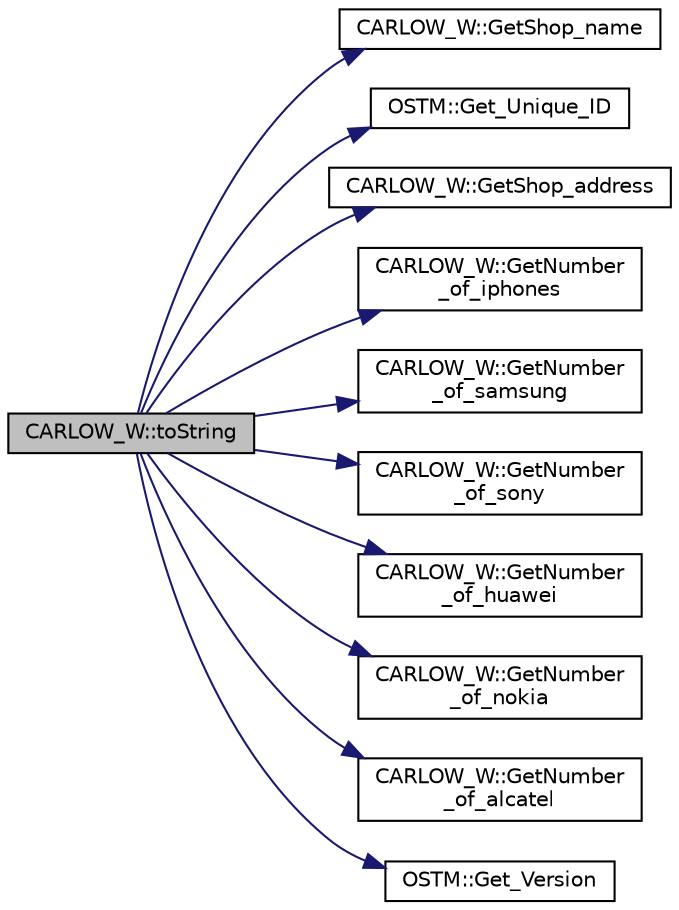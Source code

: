 digraph "CARLOW_W::toString"
{
  edge [fontname="Helvetica",fontsize="10",labelfontname="Helvetica",labelfontsize="10"];
  node [fontname="Helvetica",fontsize="10",shape=record];
  rankdir="LR";
  Node1 [label="CARLOW_W::toString",height=0.2,width=0.4,color="black", fillcolor="grey75", style="filled", fontcolor="black"];
  Node1 -> Node2 [color="midnightblue",fontsize="10",style="solid",fontname="Helvetica"];
  Node2 [label="CARLOW_W::GetShop_name",height=0.2,width=0.4,color="black", fillcolor="white", style="filled",URL="$class_c_a_r_l_o_w___w.html#a68235a63964645c525620053a33de863"];
  Node1 -> Node3 [color="midnightblue",fontsize="10",style="solid",fontname="Helvetica"];
  Node3 [label="OSTM::Get_Unique_ID",height=0.2,width=0.4,color="black", fillcolor="white", style="filled",URL="$class_o_s_t_m.html#a5a01a8b98d16b1d1904ecf9356e7b71d",tooltip="getter for unique id "];
  Node1 -> Node4 [color="midnightblue",fontsize="10",style="solid",fontname="Helvetica"];
  Node4 [label="CARLOW_W::GetShop_address",height=0.2,width=0.4,color="black", fillcolor="white", style="filled",URL="$class_c_a_r_l_o_w___w.html#af48a2f69706be684115758820ce79ddd"];
  Node1 -> Node5 [color="midnightblue",fontsize="10",style="solid",fontname="Helvetica"];
  Node5 [label="CARLOW_W::GetNumber\l_of_iphones",height=0.2,width=0.4,color="black", fillcolor="white", style="filled",URL="$class_c_a_r_l_o_w___w.html#a50395c707116ea1176743ed98c6b1f76"];
  Node1 -> Node6 [color="midnightblue",fontsize="10",style="solid",fontname="Helvetica"];
  Node6 [label="CARLOW_W::GetNumber\l_of_samsung",height=0.2,width=0.4,color="black", fillcolor="white", style="filled",URL="$class_c_a_r_l_o_w___w.html#aecc697b6d017d88f2bdbe3cea2bf3496"];
  Node1 -> Node7 [color="midnightblue",fontsize="10",style="solid",fontname="Helvetica"];
  Node7 [label="CARLOW_W::GetNumber\l_of_sony",height=0.2,width=0.4,color="black", fillcolor="white", style="filled",URL="$class_c_a_r_l_o_w___w.html#a6d31219dac9b4d8842e14b7414ed286e"];
  Node1 -> Node8 [color="midnightblue",fontsize="10",style="solid",fontname="Helvetica"];
  Node8 [label="CARLOW_W::GetNumber\l_of_huawei",height=0.2,width=0.4,color="black", fillcolor="white", style="filled",URL="$class_c_a_r_l_o_w___w.html#aea38b51a44cda35a01beb7d45fa7a2a4"];
  Node1 -> Node9 [color="midnightblue",fontsize="10",style="solid",fontname="Helvetica"];
  Node9 [label="CARLOW_W::GetNumber\l_of_nokia",height=0.2,width=0.4,color="black", fillcolor="white", style="filled",URL="$class_c_a_r_l_o_w___w.html#a4e3a644ee69bc4bc4ab3feac1493192b"];
  Node1 -> Node10 [color="midnightblue",fontsize="10",style="solid",fontname="Helvetica"];
  Node10 [label="CARLOW_W::GetNumber\l_of_alcatel",height=0.2,width=0.4,color="black", fillcolor="white", style="filled",URL="$class_c_a_r_l_o_w___w.html#ae7ab8852e5eeff1c2cd397126fbac0e7"];
  Node1 -> Node11 [color="midnightblue",fontsize="10",style="solid",fontname="Helvetica"];
  Node11 [label="OSTM::Get_Version",height=0.2,width=0.4,color="black", fillcolor="white", style="filled",URL="$class_o_s_t_m.html#a1f1db9d482f22c8e7caa17dfb340626b",tooltip="getter for version number "];
}
